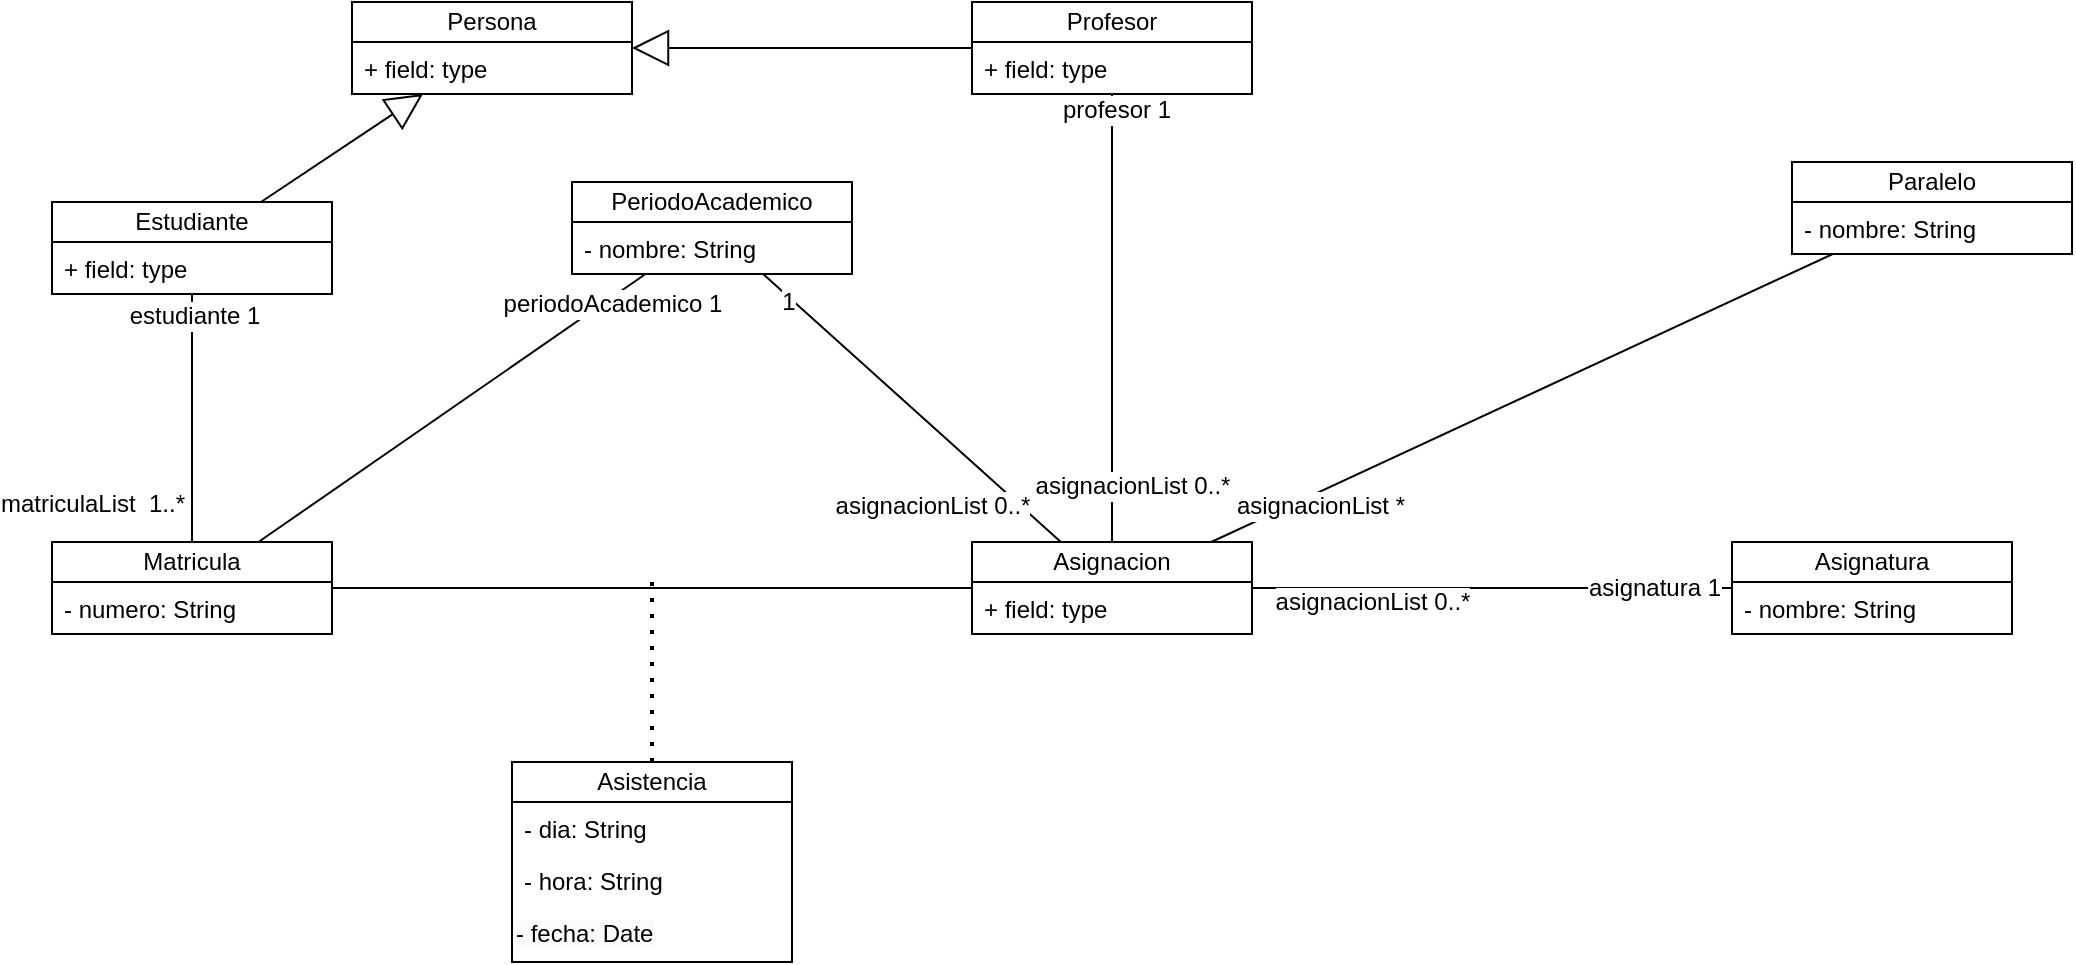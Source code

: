 <mxfile version="23.1.4" type="github">
  <diagram id="C5RBs43oDa-KdzZeNtuy" name="Page-1">
    <mxGraphModel dx="1607" dy="934" grid="1" gridSize="10" guides="1" tooltips="1" connect="1" arrows="1" fold="1" page="1" pageScale="1" pageWidth="827" pageHeight="1169" math="0" shadow="0">
      <root>
        <mxCell id="WIyWlLk6GJQsqaUBKTNV-0" />
        <mxCell id="WIyWlLk6GJQsqaUBKTNV-1" parent="WIyWlLk6GJQsqaUBKTNV-0" />
        <mxCell id="_vIWBXA00U8prelzKFhn-0" value="Persona" style="swimlane;fontStyle=0;childLayout=stackLayout;horizontal=1;startSize=20;fillColor=none;horizontalStack=0;resizeParent=1;resizeParentMax=0;resizeLast=0;collapsible=1;marginBottom=0;whiteSpace=wrap;html=1;" vertex="1" parent="WIyWlLk6GJQsqaUBKTNV-1">
          <mxGeometry x="-70" y="30" width="140" height="46" as="geometry" />
        </mxCell>
        <mxCell id="_vIWBXA00U8prelzKFhn-1" value="+ field: type" style="text;strokeColor=none;fillColor=none;align=left;verticalAlign=top;spacingLeft=4;spacingRight=4;overflow=hidden;rotatable=0;points=[[0,0.5],[1,0.5]];portConstraint=eastwest;whiteSpace=wrap;html=1;" vertex="1" parent="_vIWBXA00U8prelzKFhn-0">
          <mxGeometry y="20" width="140" height="26" as="geometry" />
        </mxCell>
        <mxCell id="_vIWBXA00U8prelzKFhn-4" value="Profesor" style="swimlane;fontStyle=0;childLayout=stackLayout;horizontal=1;startSize=20;fillColor=none;horizontalStack=0;resizeParent=1;resizeParentMax=0;resizeLast=0;collapsible=1;marginBottom=0;whiteSpace=wrap;html=1;" vertex="1" parent="WIyWlLk6GJQsqaUBKTNV-1">
          <mxGeometry x="240" y="30" width="140" height="46" as="geometry" />
        </mxCell>
        <mxCell id="_vIWBXA00U8prelzKFhn-5" value="+ field: type" style="text;strokeColor=none;fillColor=none;align=left;verticalAlign=top;spacingLeft=4;spacingRight=4;overflow=hidden;rotatable=0;points=[[0,0.5],[1,0.5]];portConstraint=eastwest;whiteSpace=wrap;html=1;" vertex="1" parent="_vIWBXA00U8prelzKFhn-4">
          <mxGeometry y="20" width="140" height="26" as="geometry" />
        </mxCell>
        <mxCell id="_vIWBXA00U8prelzKFhn-6" value="Paralelo" style="swimlane;fontStyle=0;childLayout=stackLayout;horizontal=1;startSize=20;fillColor=none;horizontalStack=0;resizeParent=1;resizeParentMax=0;resizeLast=0;collapsible=1;marginBottom=0;whiteSpace=wrap;html=1;" vertex="1" parent="WIyWlLk6GJQsqaUBKTNV-1">
          <mxGeometry x="650" y="110" width="140" height="46" as="geometry" />
        </mxCell>
        <mxCell id="_vIWBXA00U8prelzKFhn-7" value="- nombre: String" style="text;strokeColor=none;fillColor=none;align=left;verticalAlign=top;spacingLeft=4;spacingRight=4;overflow=hidden;rotatable=0;points=[[0,0.5],[1,0.5]];portConstraint=eastwest;whiteSpace=wrap;html=1;" vertex="1" parent="_vIWBXA00U8prelzKFhn-6">
          <mxGeometry y="20" width="140" height="26" as="geometry" />
        </mxCell>
        <mxCell id="_vIWBXA00U8prelzKFhn-8" value="Estudiante" style="swimlane;fontStyle=0;childLayout=stackLayout;horizontal=1;startSize=20;fillColor=none;horizontalStack=0;resizeParent=1;resizeParentMax=0;resizeLast=0;collapsible=1;marginBottom=0;whiteSpace=wrap;html=1;" vertex="1" parent="WIyWlLk6GJQsqaUBKTNV-1">
          <mxGeometry x="-220" y="130" width="140" height="46" as="geometry" />
        </mxCell>
        <mxCell id="_vIWBXA00U8prelzKFhn-9" value="+ field: type" style="text;strokeColor=none;fillColor=none;align=left;verticalAlign=top;spacingLeft=4;spacingRight=4;overflow=hidden;rotatable=0;points=[[0,0.5],[1,0.5]];portConstraint=eastwest;whiteSpace=wrap;html=1;" vertex="1" parent="_vIWBXA00U8prelzKFhn-8">
          <mxGeometry y="20" width="140" height="26" as="geometry" />
        </mxCell>
        <mxCell id="_vIWBXA00U8prelzKFhn-10" value="Asignatura" style="swimlane;fontStyle=0;childLayout=stackLayout;horizontal=1;startSize=20;fillColor=none;horizontalStack=0;resizeParent=1;resizeParentMax=0;resizeLast=0;collapsible=1;marginBottom=0;whiteSpace=wrap;html=1;" vertex="1" parent="WIyWlLk6GJQsqaUBKTNV-1">
          <mxGeometry x="620" y="300" width="140" height="46" as="geometry" />
        </mxCell>
        <mxCell id="_vIWBXA00U8prelzKFhn-38" value="- nombre: String" style="text;strokeColor=none;fillColor=none;align=left;verticalAlign=top;spacingLeft=4;spacingRight=4;overflow=hidden;rotatable=0;points=[[0,0.5],[1,0.5]];portConstraint=eastwest;whiteSpace=wrap;html=1;" vertex="1" parent="_vIWBXA00U8prelzKFhn-10">
          <mxGeometry y="20" width="140" height="26" as="geometry" />
        </mxCell>
        <mxCell id="_vIWBXA00U8prelzKFhn-12" value="Matricula" style="swimlane;fontStyle=0;childLayout=stackLayout;horizontal=1;startSize=20;fillColor=none;horizontalStack=0;resizeParent=1;resizeParentMax=0;resizeLast=0;collapsible=1;marginBottom=0;whiteSpace=wrap;html=1;" vertex="1" parent="WIyWlLk6GJQsqaUBKTNV-1">
          <mxGeometry x="-220" y="300" width="140" height="46" as="geometry" />
        </mxCell>
        <mxCell id="_vIWBXA00U8prelzKFhn-40" value="- numero: String" style="text;strokeColor=none;fillColor=none;align=left;verticalAlign=top;spacingLeft=4;spacingRight=4;overflow=hidden;rotatable=0;points=[[0,0.5],[1,0.5]];portConstraint=eastwest;whiteSpace=wrap;html=1;" vertex="1" parent="_vIWBXA00U8prelzKFhn-12">
          <mxGeometry y="20" width="140" height="26" as="geometry" />
        </mxCell>
        <mxCell id="_vIWBXA00U8prelzKFhn-17" value="" style="endArrow=block;endSize=16;endFill=0;html=1;rounded=0;fontSize=12;" edge="1" parent="WIyWlLk6GJQsqaUBKTNV-1" source="_vIWBXA00U8prelzKFhn-4" target="_vIWBXA00U8prelzKFhn-0">
          <mxGeometry width="160" relative="1" as="geometry">
            <mxPoint x="420" y="280" as="sourcePoint" />
            <mxPoint x="580" y="280" as="targetPoint" />
          </mxGeometry>
        </mxCell>
        <mxCell id="_vIWBXA00U8prelzKFhn-18" value="" style="endArrow=block;endSize=16;endFill=0;html=1;rounded=0;fontSize=12;" edge="1" parent="WIyWlLk6GJQsqaUBKTNV-1" source="_vIWBXA00U8prelzKFhn-8" target="_vIWBXA00U8prelzKFhn-0">
          <mxGeometry width="160" relative="1" as="geometry">
            <mxPoint x="194" y="130" as="sourcePoint" />
            <mxPoint x="156" y="76" as="targetPoint" />
          </mxGeometry>
        </mxCell>
        <mxCell id="_vIWBXA00U8prelzKFhn-20" value="Asignacion" style="swimlane;fontStyle=0;childLayout=stackLayout;horizontal=1;startSize=20;fillColor=none;horizontalStack=0;resizeParent=1;resizeParentMax=0;resizeLast=0;collapsible=1;marginBottom=0;whiteSpace=wrap;html=1;" vertex="1" parent="WIyWlLk6GJQsqaUBKTNV-1">
          <mxGeometry x="240" y="300" width="140" height="46" as="geometry" />
        </mxCell>
        <mxCell id="_vIWBXA00U8prelzKFhn-21" value="+ field: type" style="text;strokeColor=none;fillColor=none;align=left;verticalAlign=top;spacingLeft=4;spacingRight=4;overflow=hidden;rotatable=0;points=[[0,0.5],[1,0.5]];portConstraint=eastwest;whiteSpace=wrap;html=1;" vertex="1" parent="_vIWBXA00U8prelzKFhn-20">
          <mxGeometry y="20" width="140" height="26" as="geometry" />
        </mxCell>
        <mxCell id="_vIWBXA00U8prelzKFhn-23" value="" style="endArrow=none;html=1;rounded=0;fontSize=12;startSize=8;endSize=8;" edge="1" parent="WIyWlLk6GJQsqaUBKTNV-1" source="_vIWBXA00U8prelzKFhn-20" target="_vIWBXA00U8prelzKFhn-10">
          <mxGeometry width="50" height="50" relative="1" as="geometry">
            <mxPoint x="310" y="250" as="sourcePoint" />
            <mxPoint x="360" y="200" as="targetPoint" />
          </mxGeometry>
        </mxCell>
        <mxCell id="_vIWBXA00U8prelzKFhn-51" value="asignatura 1" style="edgeLabel;html=1;align=center;verticalAlign=middle;resizable=0;points=[];;fontSize=12;" vertex="1" connectable="0" parent="_vIWBXA00U8prelzKFhn-23">
          <mxGeometry x="0.796" y="-3" relative="1" as="geometry">
            <mxPoint x="-15" y="-3" as="offset" />
          </mxGeometry>
        </mxCell>
        <mxCell id="_vIWBXA00U8prelzKFhn-24" value="" style="endArrow=none;html=1;rounded=0;fontSize=12;startSize=8;endSize=8;" edge="1" parent="WIyWlLk6GJQsqaUBKTNV-1" source="_vIWBXA00U8prelzKFhn-20" target="_vIWBXA00U8prelzKFhn-6">
          <mxGeometry width="50" height="50" relative="1" as="geometry">
            <mxPoint x="310" y="250" as="sourcePoint" />
            <mxPoint x="360" y="200" as="targetPoint" />
          </mxGeometry>
        </mxCell>
        <mxCell id="_vIWBXA00U8prelzKFhn-25" value="" style="endArrow=none;html=1;rounded=0;fontSize=12;startSize=8;endSize=8;" edge="1" parent="WIyWlLk6GJQsqaUBKTNV-1" source="_vIWBXA00U8prelzKFhn-20" target="_vIWBXA00U8prelzKFhn-4">
          <mxGeometry width="50" height="50" relative="1" as="geometry">
            <mxPoint x="310" y="230" as="sourcePoint" />
            <mxPoint x="360" y="200" as="targetPoint" />
          </mxGeometry>
        </mxCell>
        <mxCell id="_vIWBXA00U8prelzKFhn-42" value="profesor 1" style="edgeLabel;html=1;align=center;verticalAlign=middle;resizable=0;points=[];;fontSize=12;" vertex="1" connectable="0" parent="_vIWBXA00U8prelzKFhn-25">
          <mxGeometry x="0.934" y="-2" relative="1" as="geometry">
            <mxPoint as="offset" />
          </mxGeometry>
        </mxCell>
        <mxCell id="_vIWBXA00U8prelzKFhn-43" value="asignacionList 0..*" style="edgeLabel;html=1;align=center;verticalAlign=middle;resizable=0;points=[];;fontSize=12;" vertex="1" connectable="0" parent="_vIWBXA00U8prelzKFhn-25">
          <mxGeometry x="-0.752" relative="1" as="geometry">
            <mxPoint x="10" as="offset" />
          </mxGeometry>
        </mxCell>
        <mxCell id="_vIWBXA00U8prelzKFhn-26" value="Asistencia" style="swimlane;fontStyle=0;childLayout=stackLayout;horizontal=1;startSize=20;fillColor=none;horizontalStack=0;resizeParent=1;resizeParentMax=0;resizeLast=0;collapsible=1;marginBottom=0;whiteSpace=wrap;html=1;" vertex="1" parent="WIyWlLk6GJQsqaUBKTNV-1">
          <mxGeometry x="10" y="410" width="140" height="100" as="geometry" />
        </mxCell>
        <mxCell id="_vIWBXA00U8prelzKFhn-27" value="- dia: String&lt;br&gt;" style="text;strokeColor=none;fillColor=none;align=left;verticalAlign=top;spacingLeft=4;spacingRight=4;overflow=hidden;rotatable=0;points=[[0,0.5],[1,0.5]];portConstraint=eastwest;whiteSpace=wrap;html=1;" vertex="1" parent="_vIWBXA00U8prelzKFhn-26">
          <mxGeometry y="20" width="140" height="26" as="geometry" />
        </mxCell>
        <mxCell id="_vIWBXA00U8prelzKFhn-35" value="- hora: String" style="text;strokeColor=none;fillColor=none;align=left;verticalAlign=top;spacingLeft=4;spacingRight=4;overflow=hidden;rotatable=0;points=[[0,0.5],[1,0.5]];portConstraint=eastwest;whiteSpace=wrap;html=1;" vertex="1" parent="_vIWBXA00U8prelzKFhn-26">
          <mxGeometry y="46" width="140" height="26" as="geometry" />
        </mxCell>
        <mxCell id="_vIWBXA00U8prelzKFhn-36" value="&lt;span style=&quot;color: rgb(0, 0, 0); font-family: Helvetica; font-size: 12px; font-style: normal; font-variant-ligatures: normal; font-variant-caps: normal; font-weight: 400; letter-spacing: normal; orphans: 2; text-align: left; text-indent: 0px; text-transform: none; widows: 2; word-spacing: 0px; -webkit-text-stroke-width: 0px; background-color: rgb(251, 251, 251); text-decoration-thickness: initial; text-decoration-style: initial; text-decoration-color: initial; float: none; display: inline !important;&quot;&gt;- fecha: Date&lt;/span&gt;" style="text;whiteSpace=wrap;html=1;" vertex="1" parent="_vIWBXA00U8prelzKFhn-26">
          <mxGeometry y="72" width="140" height="28" as="geometry" />
        </mxCell>
        <mxCell id="_vIWBXA00U8prelzKFhn-28" value="" style="endArrow=none;html=1;rounded=0;fontSize=12;startSize=8;endSize=8;" edge="1" parent="WIyWlLk6GJQsqaUBKTNV-1" source="_vIWBXA00U8prelzKFhn-12" target="_vIWBXA00U8prelzKFhn-20">
          <mxGeometry width="50" height="50" relative="1" as="geometry">
            <mxPoint x="310" y="250" as="sourcePoint" />
            <mxPoint x="360" y="200" as="targetPoint" />
          </mxGeometry>
        </mxCell>
        <mxCell id="_vIWBXA00U8prelzKFhn-29" value="PeriodoAcademico" style="swimlane;fontStyle=0;childLayout=stackLayout;horizontal=1;startSize=20;fillColor=none;horizontalStack=0;resizeParent=1;resizeParentMax=0;resizeLast=0;collapsible=1;marginBottom=0;whiteSpace=wrap;html=1;" vertex="1" parent="WIyWlLk6GJQsqaUBKTNV-1">
          <mxGeometry x="40" y="120" width="140" height="46" as="geometry" />
        </mxCell>
        <mxCell id="_vIWBXA00U8prelzKFhn-39" value="- nombre: String" style="text;strokeColor=none;fillColor=none;align=left;verticalAlign=top;spacingLeft=4;spacingRight=4;overflow=hidden;rotatable=0;points=[[0,0.5],[1,0.5]];portConstraint=eastwest;whiteSpace=wrap;html=1;" vertex="1" parent="_vIWBXA00U8prelzKFhn-29">
          <mxGeometry y="20" width="140" height="26" as="geometry" />
        </mxCell>
        <mxCell id="_vIWBXA00U8prelzKFhn-31" value="" style="endArrow=none;dashed=1;html=1;dashPattern=1 3;strokeWidth=2;rounded=0;fontSize=12;startSize=8;endSize=8;" edge="1" parent="WIyWlLk6GJQsqaUBKTNV-1" source="_vIWBXA00U8prelzKFhn-26">
          <mxGeometry width="50" height="50" relative="1" as="geometry">
            <mxPoint x="310" y="250" as="sourcePoint" />
            <mxPoint x="80" y="320" as="targetPoint" />
          </mxGeometry>
        </mxCell>
        <mxCell id="_vIWBXA00U8prelzKFhn-32" value="" style="endArrow=none;html=1;rounded=0;fontSize=12;startSize=8;endSize=8;" edge="1" parent="WIyWlLk6GJQsqaUBKTNV-1" source="_vIWBXA00U8prelzKFhn-20" target="_vIWBXA00U8prelzKFhn-29">
          <mxGeometry width="50" height="50" relative="1" as="geometry">
            <mxPoint x="310" y="250" as="sourcePoint" />
            <mxPoint x="360" y="200" as="targetPoint" />
          </mxGeometry>
        </mxCell>
        <mxCell id="_vIWBXA00U8prelzKFhn-47" value="1&lt;br&gt;" style="edgeLabel;html=1;align=center;verticalAlign=middle;resizable=0;points=[];;fontSize=12;" vertex="1" connectable="0" parent="_vIWBXA00U8prelzKFhn-32">
          <mxGeometry x="0.822" y="2" relative="1" as="geometry">
            <mxPoint as="offset" />
          </mxGeometry>
        </mxCell>
        <mxCell id="_vIWBXA00U8prelzKFhn-33" value="" style="endArrow=none;html=1;rounded=0;fontSize=12;startSize=8;endSize=8;" edge="1" parent="WIyWlLk6GJQsqaUBKTNV-1" source="_vIWBXA00U8prelzKFhn-12" target="_vIWBXA00U8prelzKFhn-29">
          <mxGeometry width="50" height="50" relative="1" as="geometry">
            <mxPoint x="310" y="250" as="sourcePoint" />
            <mxPoint x="360" y="200" as="targetPoint" />
          </mxGeometry>
        </mxCell>
        <mxCell id="_vIWBXA00U8prelzKFhn-46" value="periodoAcademico 1&lt;br&gt;" style="edgeLabel;html=1;align=center;verticalAlign=middle;resizable=0;points=[];;fontSize=12;" vertex="1" connectable="0" parent="_vIWBXA00U8prelzKFhn-33">
          <mxGeometry x="0.883" y="2" relative="1" as="geometry">
            <mxPoint x="-4" y="8" as="offset" />
          </mxGeometry>
        </mxCell>
        <mxCell id="_vIWBXA00U8prelzKFhn-41" value="" style="endArrow=none;html=1;rounded=0;fontSize=12;startSize=8;endSize=8;" edge="1" parent="WIyWlLk6GJQsqaUBKTNV-1" source="_vIWBXA00U8prelzKFhn-12" target="_vIWBXA00U8prelzKFhn-8">
          <mxGeometry width="50" height="50" relative="1" as="geometry">
            <mxPoint x="310" y="240" as="sourcePoint" />
            <mxPoint x="360" y="190" as="targetPoint" />
          </mxGeometry>
        </mxCell>
        <mxCell id="_vIWBXA00U8prelzKFhn-44" value="estudiante 1" style="edgeLabel;html=1;align=center;verticalAlign=middle;resizable=0;points=[];;fontSize=12;" vertex="1" connectable="0" parent="_vIWBXA00U8prelzKFhn-41">
          <mxGeometry x="0.829" y="-1" relative="1" as="geometry">
            <mxPoint as="offset" />
          </mxGeometry>
        </mxCell>
        <mxCell id="_vIWBXA00U8prelzKFhn-45" value="matriculaList&amp;nbsp; 1..*" style="edgeLabel;html=1;align=center;verticalAlign=middle;resizable=0;points=[];;fontSize=12;" vertex="1" connectable="0" parent="_vIWBXA00U8prelzKFhn-41">
          <mxGeometry x="-0.784" y="-1" relative="1" as="geometry">
            <mxPoint x="-51" y="-6" as="offset" />
          </mxGeometry>
        </mxCell>
        <mxCell id="_vIWBXA00U8prelzKFhn-48" value="asignacionList *" style="edgeLabel;html=1;align=center;verticalAlign=middle;resizable=0;points=[];;fontSize=12;" vertex="1" connectable="0" parent="WIyWlLk6GJQsqaUBKTNV-1">
          <mxGeometry x="414" y="282" as="geometry" />
        </mxCell>
        <mxCell id="_vIWBXA00U8prelzKFhn-49" value="asignacionList 0..*" style="edgeLabel;html=1;align=center;verticalAlign=middle;resizable=0;points=[];;fontSize=12;" vertex="1" connectable="0" parent="WIyWlLk6GJQsqaUBKTNV-1">
          <mxGeometry x="220" y="282" as="geometry" />
        </mxCell>
        <mxCell id="_vIWBXA00U8prelzKFhn-50" value="asignacionList 0..*" style="edgeLabel;html=1;align=center;verticalAlign=middle;resizable=0;points=[];;fontSize=12;" vertex="1" connectable="0" parent="WIyWlLk6GJQsqaUBKTNV-1">
          <mxGeometry x="440" y="330" as="geometry" />
        </mxCell>
      </root>
    </mxGraphModel>
  </diagram>
</mxfile>
